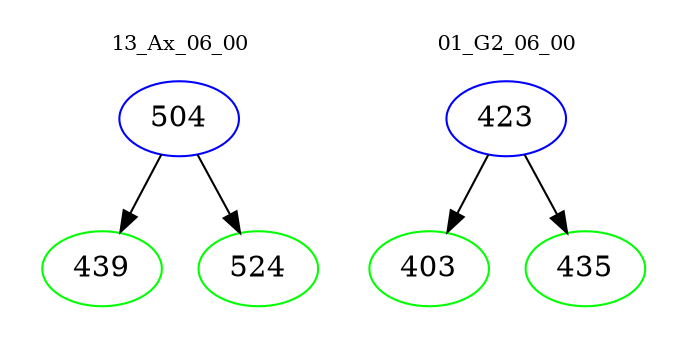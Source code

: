 digraph{
subgraph cluster_0 {
color = white
label = "13_Ax_06_00";
fontsize=10;
T0_504 [label="504", color="blue"]
T0_504 -> T0_439 [color="black"]
T0_439 [label="439", color="green"]
T0_504 -> T0_524 [color="black"]
T0_524 [label="524", color="green"]
}
subgraph cluster_1 {
color = white
label = "01_G2_06_00";
fontsize=10;
T1_423 [label="423", color="blue"]
T1_423 -> T1_403 [color="black"]
T1_403 [label="403", color="green"]
T1_423 -> T1_435 [color="black"]
T1_435 [label="435", color="green"]
}
}

